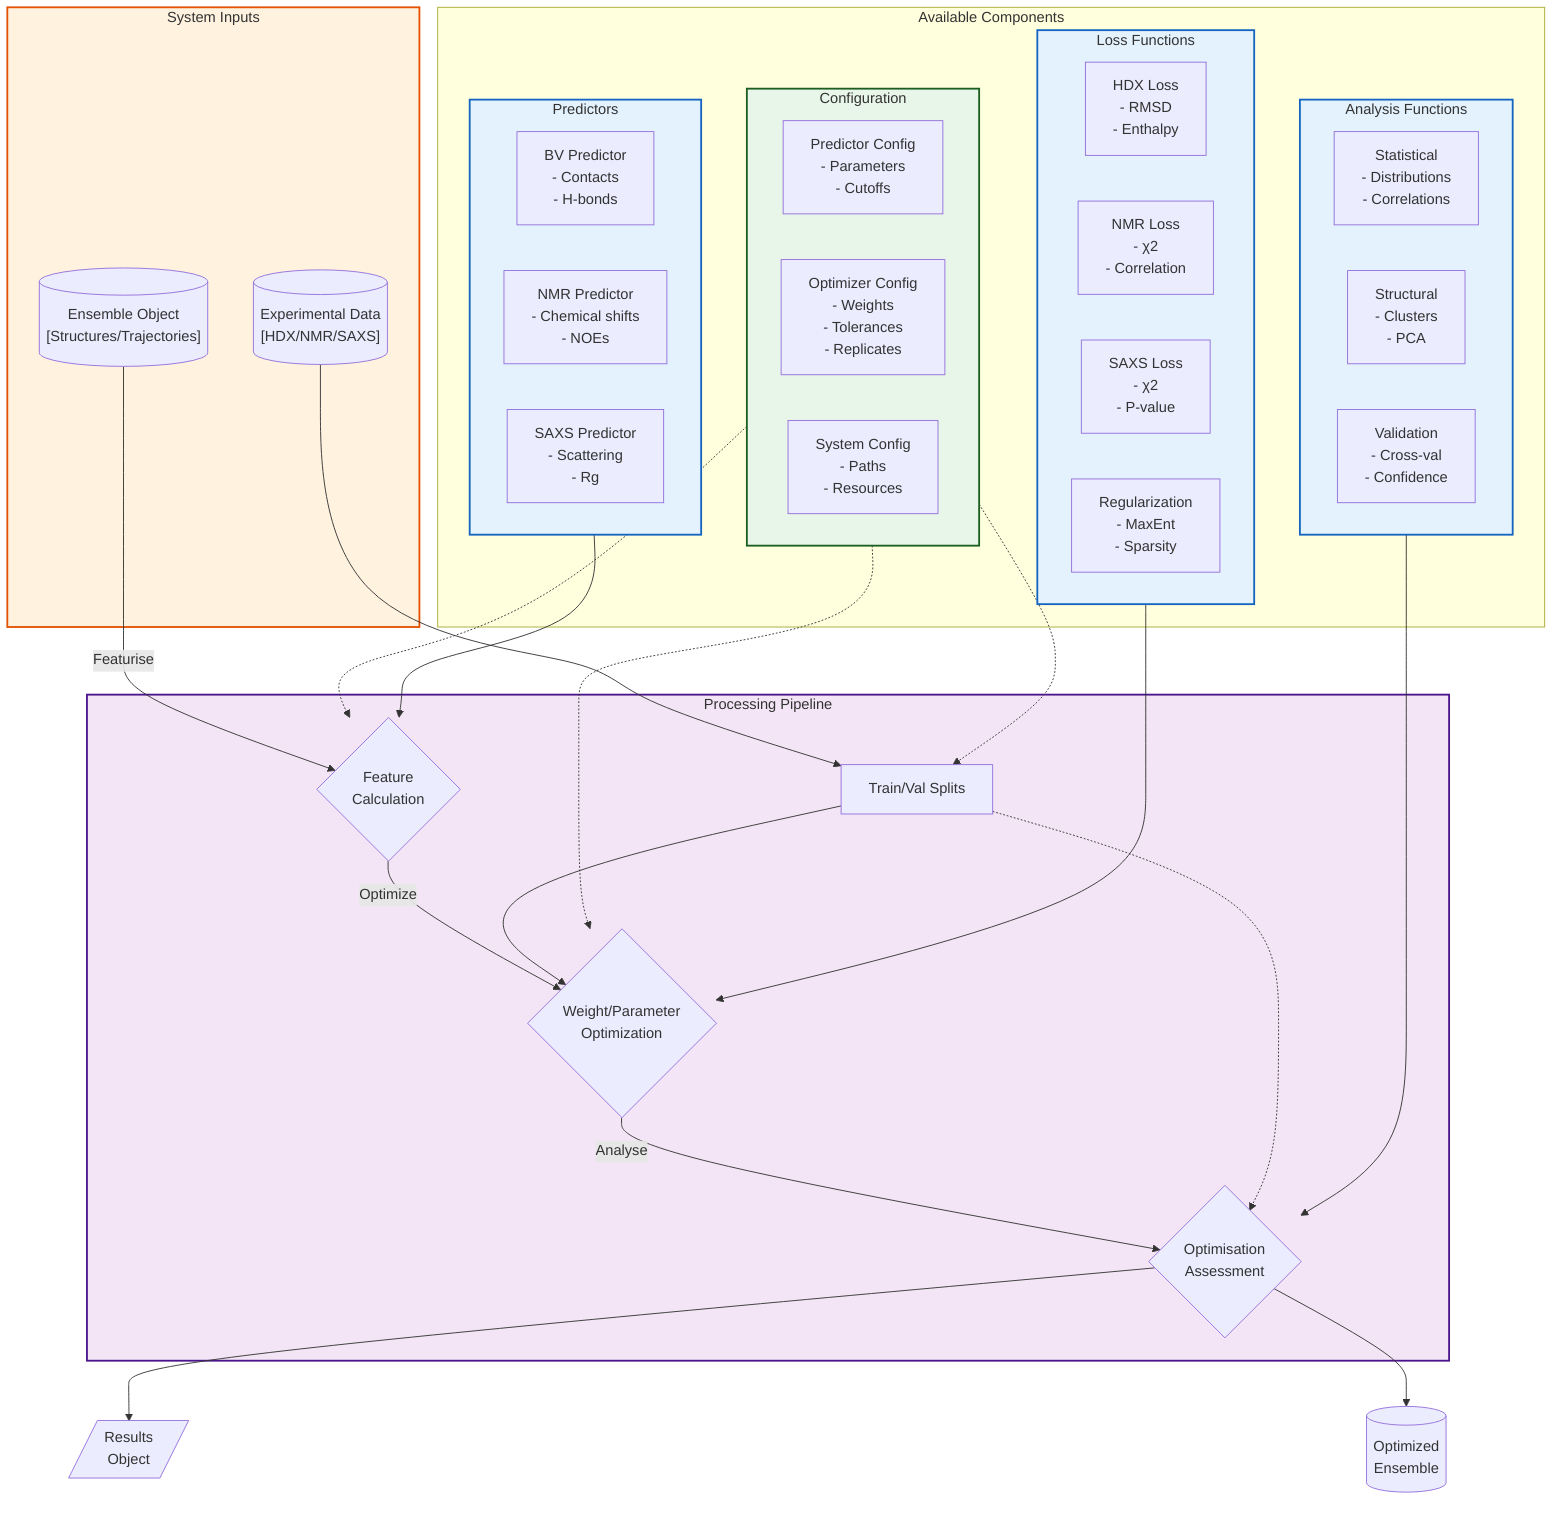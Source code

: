 flowchart TB
    subgraph Inputs["System Inputs"]
        direction LR
        ens[("Ensemble Object\n[Structures/Trajectories]")]
        exp[("Experimental Data\n[HDX/NMR/SAXS]")]
    end

    subgraph Components["Available Components"]
        direction TB
        subgraph predictors["Predictors"]
            bv["BV Predictor\n- Contacts\n- H-bonds"]
            nmr["NMR Predictor\n- Chemical shifts\n- NOEs"]
            saxs["SAXS Predictor\n- Scattering\n- Rg"]
        end

        subgraph loss_funcs["Loss Functions"]
            hdx_loss["HDX Loss\n- RMSD\n- Enthalpy"]
            nmr_loss["NMR Loss\n- χ2\n- Correlation"]
            saxs_loss["SAXS Loss\n- χ2\n- P-value"]
            reg_loss["Regularization\n- MaxEnt\n- Sparsity"]
        end

        subgraph analysis_funcs["Analysis Functions"]
            stats["Statistical\n- Distributions\n- Correlations"]
            struct["Structural\n- Clusters\n- PCA"]
            valid["Validation\n- Cross-val\n- Confidence"]
        end

        subgraph config["Configuration"]
            pred_cfg["Predictor Config\n- Parameters\n- Cutoffs"]
            opt_cfg["Optimizer Config\n- Weights\n- Tolerances\n- Replicates"]
            sys_cfg["System Config\n- Paths\n- Resources"]
        end
    end

    subgraph Pipeline["Processing Pipeline"]
        direction LR
        data_split["Train/Val Splits"] 
        feat{"Feature\nCalculation"}
        opt{"Weight/Parameter\nOptimization"}
        Analyze{"Optimisation\nAssessment"}

        ens --> |"Featurise"| feat
        feat --> |"Optimize"| opt
        opt --> |"Analyse"| Analyze
        
        exp --> data_split
        data_split --> opt
        data_split -.-> Analyze
        
        config -.-> data_split
        config -.-> feat
        config -.-> opt
        
        predictors --> feat
        loss_funcs --> opt
        analysis_funcs --> Analyze
    end

    Analyze --> res[/"Results\nObject"/]
    Analyze --> optens[("Optimized\nEnsemble")]

    classDef component fill:#e3f2fd,stroke:#1565c0,stroke-width:2px
    classDef process fill:#f3e5f5,stroke:#4a148c,stroke-width:2px
    classDef data fill:#e8f5e9,stroke:#1b5e20,stroke-width:2px
    classDef input fill:#fff3e0,stroke:#e65100,stroke-width:2px

    class predictors,loss_funcs,analysis_funcs component
    class Pipeline process
    class config data
    class Inputs input
